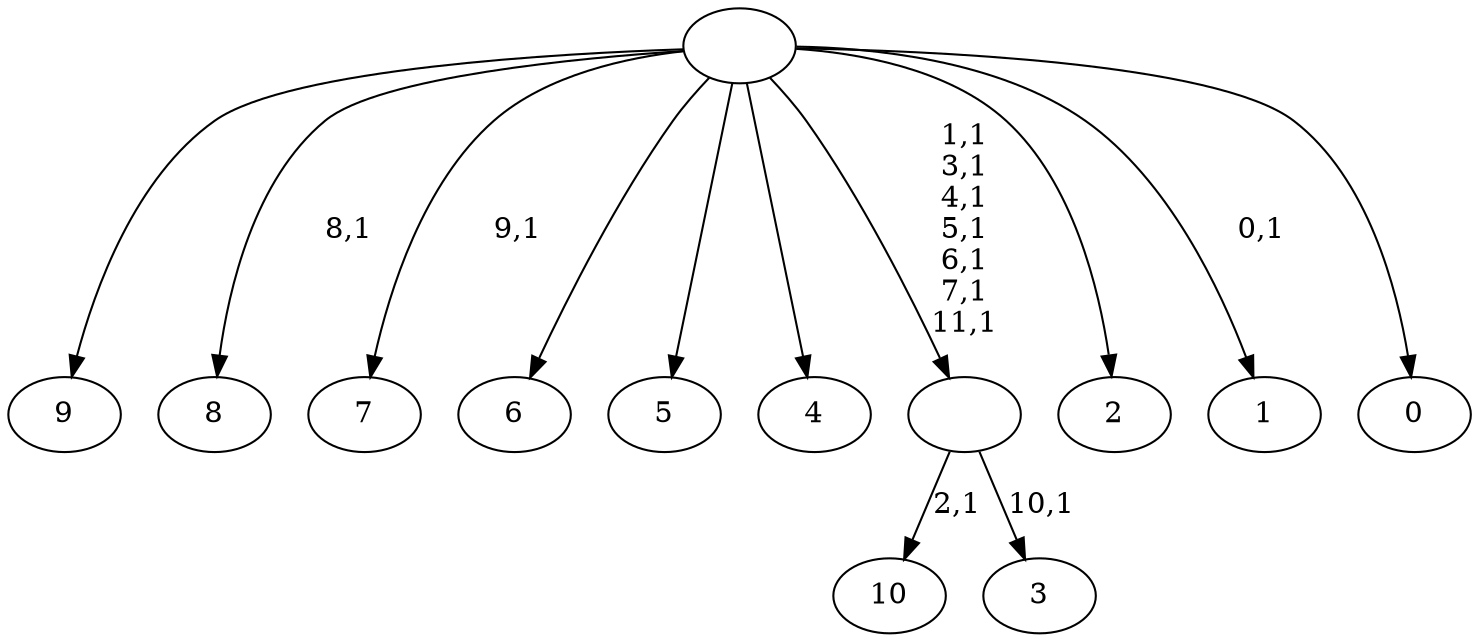digraph T {
	23 [label="10"]
	21 [label="9"]
	20 [label="8"]
	18 [label="7"]
	16 [label="6"]
	15 [label="5"]
	14 [label="4"]
	13 [label="3"]
	11 [label=""]
	4 [label="2"]
	3 [label="1"]
	1 [label="0"]
	0 [label=""]
	11 -> 13 [label="10,1"]
	11 -> 23 [label="2,1"]
	0 -> 3 [label="0,1"]
	0 -> 11 [label="1,1\n3,1\n4,1\n5,1\n6,1\n7,1\n11,1"]
	0 -> 18 [label="9,1"]
	0 -> 20 [label="8,1"]
	0 -> 21 [label=""]
	0 -> 16 [label=""]
	0 -> 15 [label=""]
	0 -> 14 [label=""]
	0 -> 4 [label=""]
	0 -> 1 [label=""]
}
